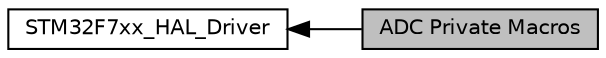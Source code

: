 digraph "ADC Private Macros"
{
  edge [fontname="Helvetica",fontsize="10",labelfontname="Helvetica",labelfontsize="10"];
  node [fontname="Helvetica",fontsize="10",shape=record];
  rankdir=LR;
  Node1 [label="STM32F7xx_HAL_Driver",height=0.2,width=0.4,color="black", fillcolor="white", style="filled",URL="$group___s_t_m32_f7xx___h_a_l___driver.html"];
  Node0 [label="ADC Private Macros",height=0.2,width=0.4,color="black", fillcolor="grey75", style="filled", fontcolor="black"];
  Node1->Node0 [shape=plaintext, dir="back", style="solid"];
}
